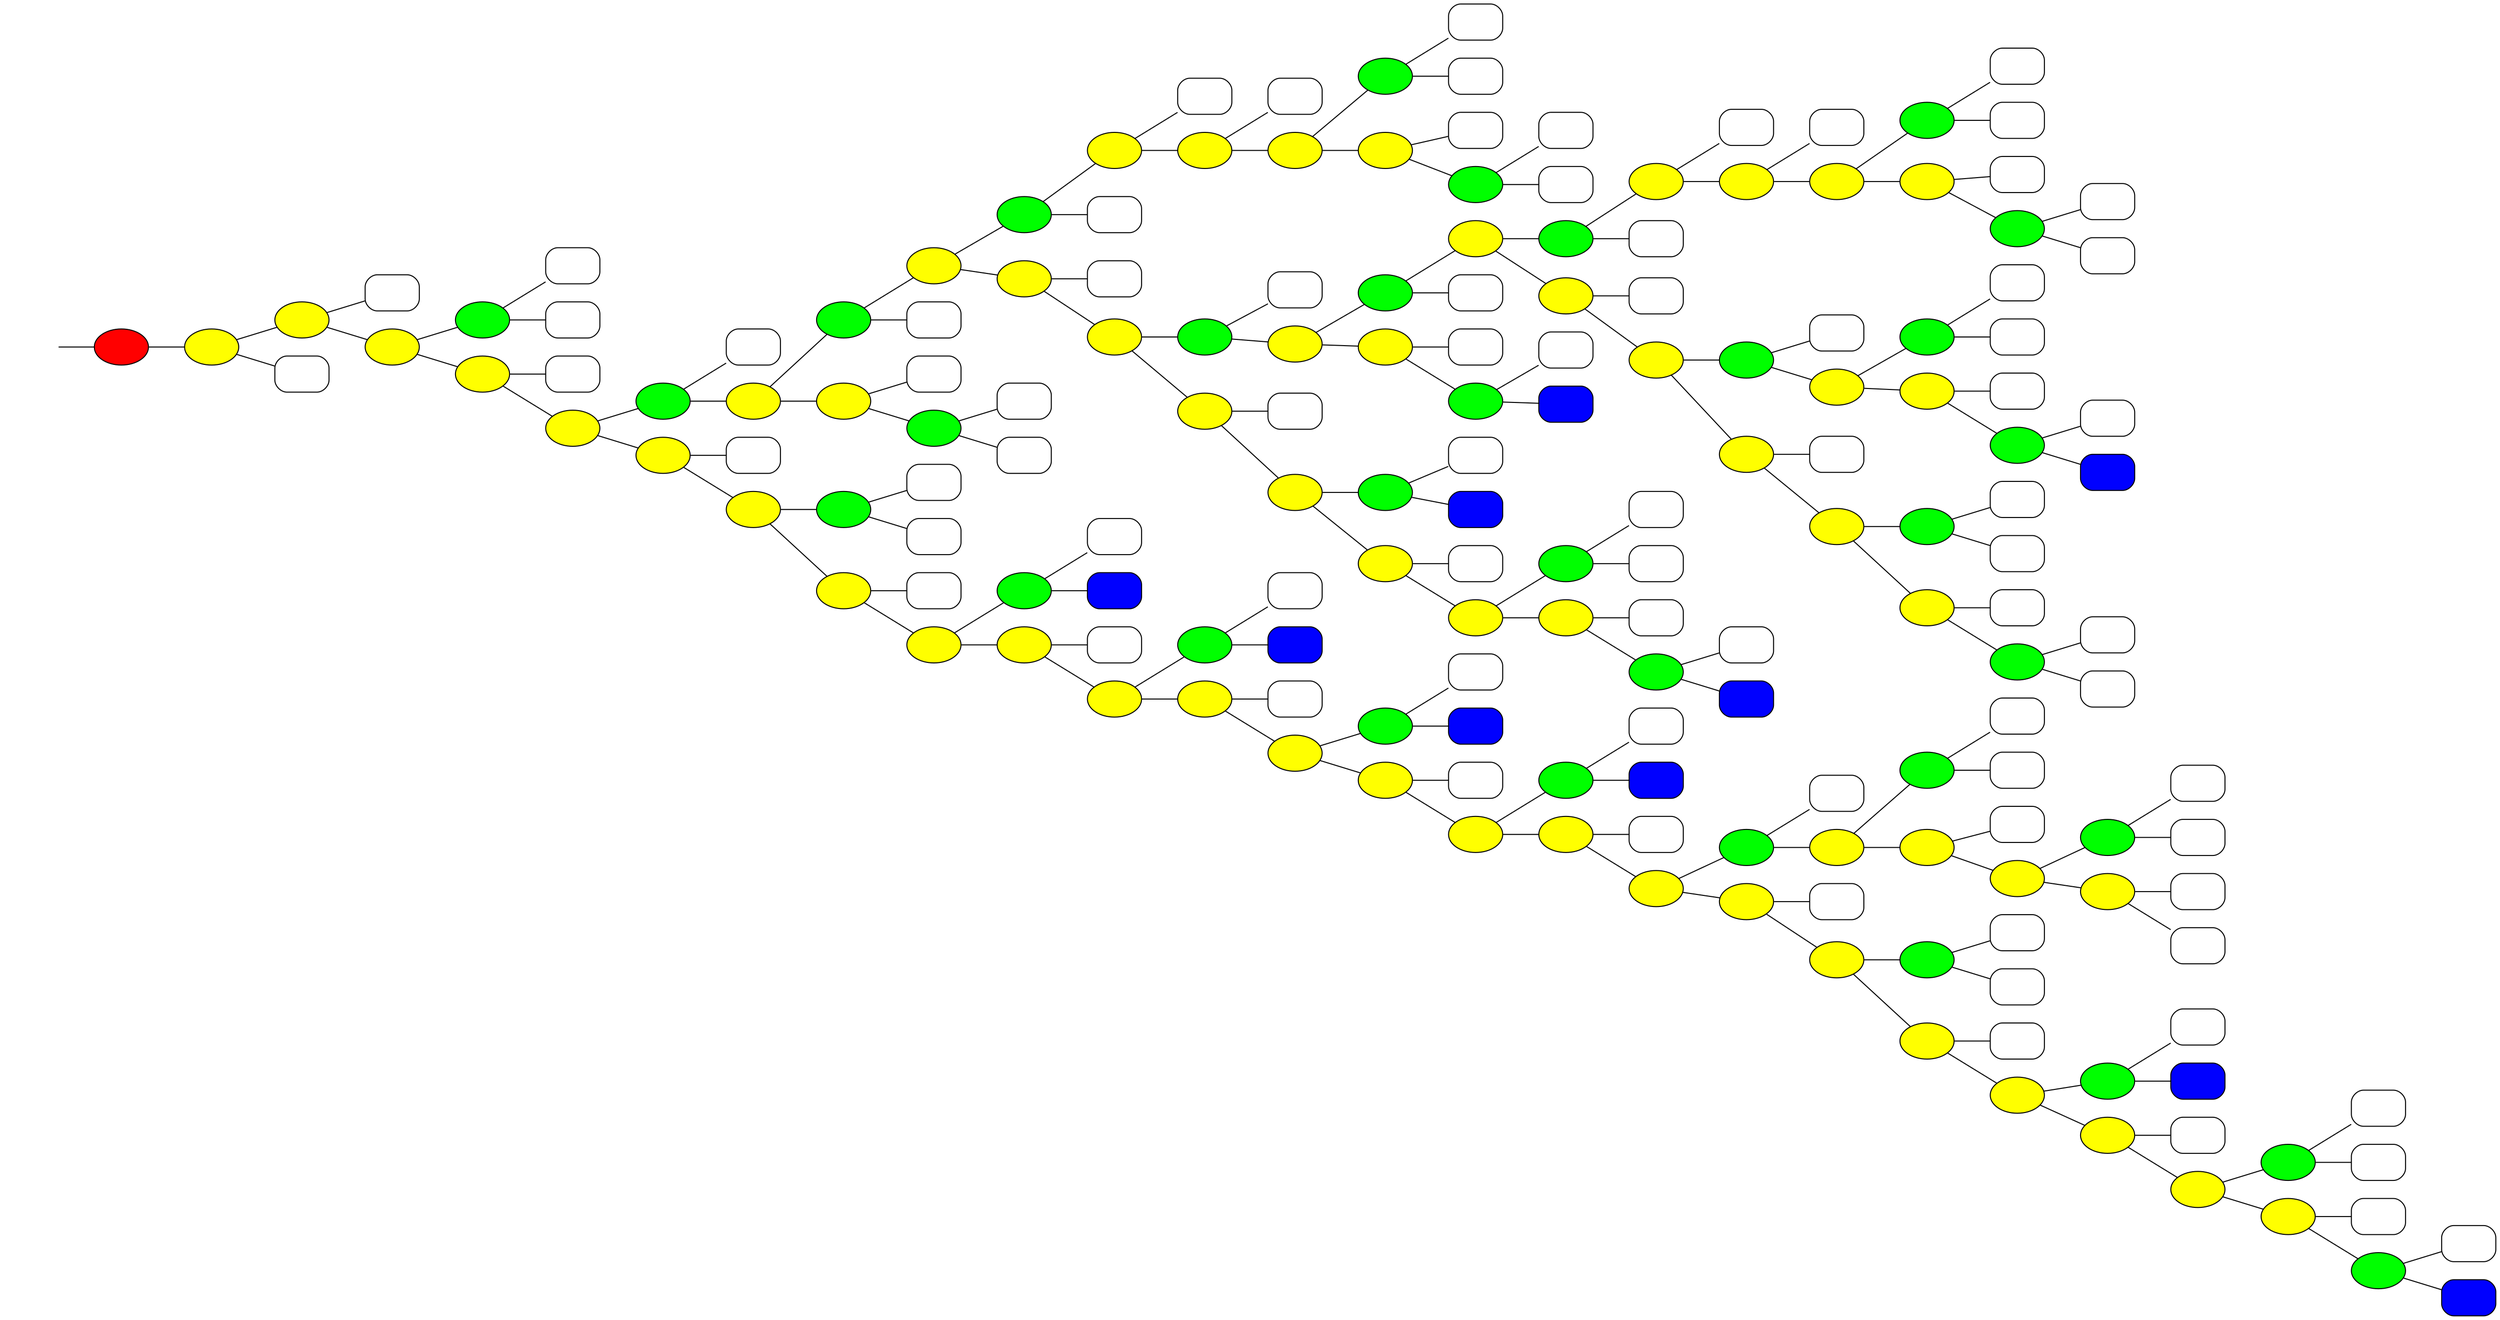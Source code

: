 digraph G { 

                graph [fontname = "STIX Two Math"];
                 node [fontname = "STIX Two Math"];
                 edge [fontname = "STIX Two Math"];
                rankdir=LR;
   node1 [style="filled",fillcolor="red",label=""];
   
   node2 [shape="box",style="rounded",label=""];
   
   node3 [shape="box",style="rounded",label=""];
   
   node4 [shape="box",style="rounded",label=""];
   
   node5 [style="filled",fillcolor="green",label=""];
   
   node6 [shape="box",style="rounded",label=""];
   
   node7 [shape="box",style="rounded",label=""];
   
   node8 [shape="box",style="rounded",label=""];
   
   node9 [shape="box",style="rounded",label=""];
   
   node10 [shape="box",style="rounded",label=""];
   
   node11 [shape="box",style="rounded",label=""];
   
   node12 [style="filled",fillcolor="green",label=""];
   
   node13 [shape="box",style="rounded",label=""];
   
   node14 [shape="box",style="rounded",label=""];
   
   node15 [shape="box",style="rounded",label=""];
   
   node16 [style="filled",fillcolor="green",label=""];
   
   node17 [style="filled",fillcolor="yellow",label=""];
   
   node18 [style="filled",fillcolor="yellow",label=""];
   
   node19 [style="filled",fillcolor="yellow",label=""];
   
   node20 [style="filled",fillcolor="yellow",label=""];
   
   node21 [shape="box",style="rounded",label=""];
   
   node22 [style="filled",fillcolor="green",label=""];
   
   node23 [shape="box",style="rounded",label=""];
   
   node24 [shape="box",style="rounded",label=""];
   
   node25 [shape="box",style="rounded",label=""];
   
   node26 [shape="box",style="rounded",label=""];
   
   node27 [shape="box",style="rounded",label=""];
   
   node28 [shape="box",style="rounded",label=""];
   
   node29 [style="filled",fillcolor="green",label=""];
   
   node30 [shape="box",style="rounded",label=""];
   
   node31 [shape="box",style="rounded",label=""];
   
   node32 [shape="box",style="rounded",label=""];
   
   node33 [style="filled",fillcolor="green",label=""];
   
   node34 [style="filled",fillcolor="yellow",label=""];
   
   node35 [style="filled",fillcolor="yellow",label=""];
   
   node36 [style="filled",fillcolor="yellow",label=""];
   
   node37 [style="filled",fillcolor="yellow",label=""];
   
   node38 [shape="box",style="rounded",label=""];
   
   node39 [style="filled",fillcolor="green",label=""];
   
   node40 [shape="box",style="rounded",label=""];
   
   node41 [shape="box",style="rounded",label=""];
   
   node42 [shape="box",style="rounded",label=""];
   
   node43 [shape="box",style="rounded",label=""];
   
   node44 [style="filled",fillcolor="green",label=""];
   
   node45 [shape="box",style="rounded",label=""];
   
   node46 [shape="box",style="rounded",label=""];
   
   node47 [shape="box",style="filled,rounded",fillcolor="blue",fontcolor="white",label=""];
   
   node48 [style="filled",fillcolor="green",label=""];
   
   node49 [style="filled",fillcolor="yellow",label=""];
   
   node50 [style="filled",fillcolor="yellow",label=""];
   
   node51 [style="filled",fillcolor="green",label=""];
   
   node52 [shape="box",style="rounded",label=""];
   
   node53 [shape="box",style="rounded",label=""];
   
   node54 [shape="box",style="rounded",label=""];
   
   node55 [style="filled",fillcolor="green",label=""];
   
   node56 [shape="box",style="rounded",label=""];
   
   node57 [shape="box",style="rounded",label=""];
   
   node58 [shape="box",style="rounded",label=""];
   
   node59 [style="filled",fillcolor="green",label=""];
   
   node60 [style="filled",fillcolor="yellow",label=""];
   
   node61 [style="filled",fillcolor="yellow",label=""];
   
   node62 [style="filled",fillcolor="yellow",label=""];
   
   node63 [style="filled",fillcolor="yellow",label=""];
   
   node64 [style="filled",fillcolor="yellow",label=""];
   
   node65 [style="filled",fillcolor="yellow",label=""];
   
   node66 [shape="box",style="rounded",label=""];
   
   node67 [style="filled",fillcolor="green",label=""];
   
   node68 [shape="box",style="rounded",label=""];
   
   node69 [shape="box",style="rounded",label=""];
   
   node70 [shape="box",style="filled,rounded",fillcolor="blue",fontcolor="white",label=""];
   
   node71 [style="filled",fillcolor="green",label=""];
   
   node72 [style="filled",fillcolor="yellow",label=""];
   
   node73 [style="filled",fillcolor="yellow",label=""];
   
   node74 [style="filled",fillcolor="green",label=""];
   
   node75 [shape="box",style="rounded",label=""];
   
   node76 [shape="box",style="rounded",label=""];
   
   node77 [shape="box",style="filled,rounded",fillcolor="blue",fontcolor="white",label=""];
   
   node78 [style="filled",fillcolor="green",label=""];
   
   node79 [shape="box",style="rounded",label=""];
   
   node80 [shape="box",style="rounded",label=""];
   
   node81 [shape="box",style="rounded",label=""];
   
   node82 [style="filled",fillcolor="green",label=""];
   
   node83 [shape="box",style="rounded",label=""];
   
   node84 [shape="box",style="rounded",label=""];
   
   node85 [shape="box",style="filled,rounded",fillcolor="blue",fontcolor="white",label=""];
   
   node86 [style="filled",fillcolor="green",label=""];
   
   node87 [style="filled",fillcolor="yellow",label=""];
   
   node88 [style="filled",fillcolor="yellow",label=""];
   
   node89 [style="filled",fillcolor="yellow",label=""];
   
   node90 [style="filled",fillcolor="yellow",label=""];
   
   node91 [style="filled",fillcolor="yellow",label=""];
   
   node92 [style="filled",fillcolor="yellow",label=""];
   
   node93 [style="filled",fillcolor="yellow",label=""];
   
   node94 [style="filled",fillcolor="yellow",label=""];
   
   node95 [shape="box",style="rounded",label=""];
   
   node96 [style="filled",fillcolor="green",label=""];
   
   node97 [shape="box",style="rounded",label=""];
   
   node98 [shape="box",style="rounded",label=""];
   
   node99 [shape="box",style="rounded",label=""];
   
   node100 [style="filled",fillcolor="green",label=""];
   
   node101 [style="filled",fillcolor="yellow",label=""];
   
   node102 [style="filled",fillcolor="yellow",label=""];
   
   node103 [style="filled",fillcolor="green",label=""];
   
   node104 [shape="box",style="rounded",label=""];
   
   node105 [shape="box",style="rounded",label=""];
   
   node106 [shape="box",style="rounded",label=""];
   
   node107 [style="filled",fillcolor="green",label=""];
   
   node108 [shape="box",style="rounded",label=""];
   
   node109 [shape="box",style="rounded",label=""];
   
   node110 [shape="box",style="filled,rounded",fillcolor="blue",fontcolor="white",label=""];
   
   node111 [style="filled",fillcolor="green",label=""];
   
   node112 [shape="box",style="rounded",label=""];
   
   node113 [shape="box",style="rounded",label=""];
   
   node114 [shape="box",style="filled,rounded",fillcolor="blue",fontcolor="white",label=""];
   
   node115 [style="filled",fillcolor="green",label=""];
   
   node116 [shape="box",style="rounded",label=""];
   
   node117 [shape="box",style="rounded",label=""];
   
   node118 [shape="box",style="filled,rounded",fillcolor="blue",fontcolor="white",label=""];
   
   node119 [style="filled",fillcolor="green",label=""];
   
   node120 [shape="box",style="rounded",label=""];
   
   node121 [shape="box",style="rounded",label=""];
   
   node122 [shape="box",style="filled,rounded",fillcolor="blue",fontcolor="white",label=""];
   
   node123 [style="filled",fillcolor="green",label=""];
   
   node124 [shape="box",style="rounded",label=""];
   
   node125 [shape="box",style="rounded",label=""];
   
   node126 [shape="box",style="rounded",label=""];
   
   node127 [shape="box",style="rounded",label=""];
   
   node128 [style="filled",fillcolor="green",label=""];
   
   node129 [shape="box",style="rounded",label=""];
   
   node130 [shape="box",style="rounded",label=""];
   
   node131 [shape="box",style="rounded",label=""];
   
   node132 [style="filled",fillcolor="green",label=""];
   
   node133 [shape="box",style="rounded",label=""];
   
   node134 [shape="box",style="rounded",label=""];
   
   node135 [style="filled",fillcolor="yellow",label=""];
   
   node136 [style="filled",fillcolor="yellow",label=""];
   
   node137 [style="filled",fillcolor="yellow",label=""];
   
   node138 [style="filled",fillcolor="yellow",label=""];
   
   node139 [style="filled",fillcolor="green",label=""];
   
   node140 [shape="box",style="rounded",label=""];
   
   node141 [shape="box",style="rounded",label=""];
   
   node142 [shape="box",style="rounded",label=""];
   
   node143 [style="filled",fillcolor="green",label=""];
   
   node144 [shape="box",style="rounded",label=""];
   
   node145 [shape="box",style="rounded",label=""];
   
   node146 [shape="box",style="filled,rounded",fillcolor="blue",fontcolor="white",label=""];
   
   node147 [style="filled",fillcolor="green",label=""];
   
   node148 [shape="box",style="rounded",label=""];
   
   node149 [shape="box",style="rounded",label=""];
   
   node150 [shape="box",style="rounded",label=""];
   
   node151 [style="filled",fillcolor="green",label=""];
   
   node152 [shape="box",style="rounded",label=""];
   
   node153 [shape="box",style="rounded",label=""];
   
   node154 [shape="box",style="filled,rounded",fillcolor="blue",fontcolor="white",label=""];
   
   node155 [style="filled",fillcolor="green",label=""];
   
   node156 [style="filled",fillcolor="yellow",label=""];
   
   node157 [style="filled",fillcolor="yellow",label=""];
   
   node158 [style="filled",fillcolor="yellow",label=""];
   
   node159 [style="filled",fillcolor="yellow",label=""];
   
   node160 [style="filled",fillcolor="yellow",label=""];
   
   node161 [style="filled",fillcolor="yellow",label=""];
   
   node162 [style="filled",fillcolor="yellow",label=""];
   
   node163 [style="filled",fillcolor="yellow",label=""];
   
   node164 [style="filled",fillcolor="yellow",label=""];
   
   node165 [style="filled",fillcolor="yellow",label=""];
   
   node166 [style="filled",fillcolor="yellow",label=""];
   
   node167 [style="filled",fillcolor="yellow",label=""];
   
   node168 [style="filled",fillcolor="yellow",label=""];
   
   node169 [style="filled",fillcolor="yellow",label=""];
   
   node170 [style="filled",fillcolor="yellow",label=""];
   
   node171 [style="filled",fillcolor="yellow",label=""];
   
   node172 [style="filled",fillcolor="yellow",label=""];
   
   node173 [style="filled",fillcolor="yellow",label=""];
   
   node174 [style="filled",fillcolor="yellow",label=""];
   
   node175 [style="filled",fillcolor="yellow",label=""];
   
   node176 [style="filled",fillcolor="yellow",label=""];
   
   node177 [style="filled",fillcolor="yellow",label=""];
   
   node178 [style="filled",fillcolor="yellow",label=""];
   
   node179 [shape="box",style="rounded",label=""];
   
   node180 [style="filled",fillcolor="yellow",label=""];
   
   node181 [shape="none",label=""];
   
   node1->node180 [arrowhead="none"];
   node5->node3 [arrowhead="none"];
   node5->node4 [arrowhead="none"];
   node12->node10 [arrowhead="none"];
   node12->node11 [arrowhead="none"];
   node16->node14 [arrowhead="none"];
   node16->node15 [arrowhead="none"];
   node17->node13 [arrowhead="none"];
   node17->node16 [arrowhead="none"];
   node18->node12 [arrowhead="none"];
   node18->node17 [arrowhead="none"];
   node19->node9 [arrowhead="none"];
   node19->node18 [arrowhead="none"];
   node20->node8 [arrowhead="none"];
   node20->node19 [arrowhead="none"];
   node22->node20 [arrowhead="none"];
   node22->node21 [arrowhead="none"];
   node29->node27 [arrowhead="none"];
   node29->node28 [arrowhead="none"];
   node33->node31 [arrowhead="none"];
   node33->node32 [arrowhead="none"];
   node34->node30 [arrowhead="none"];
   node34->node33 [arrowhead="none"];
   node35->node29 [arrowhead="none"];
   node35->node34 [arrowhead="none"];
   node36->node26 [arrowhead="none"];
   node36->node35 [arrowhead="none"];
   node37->node25 [arrowhead="none"];
   node37->node36 [arrowhead="none"];
   node39->node37 [arrowhead="none"];
   node39->node38 [arrowhead="none"];
   node44->node42 [arrowhead="none"];
   node44->node43 [arrowhead="none"];
   node48->node46 [arrowhead="none"];
   node48->node47 [arrowhead="none"];
   node49->node45 [arrowhead="none"];
   node49->node48 [arrowhead="none"];
   node50->node44 [arrowhead="none"];
   node50->node49 [arrowhead="none"];
   node51->node41 [arrowhead="none"];
   node51->node50 [arrowhead="none"];
   node55->node53 [arrowhead="none"];
   node55->node54 [arrowhead="none"];
   node59->node57 [arrowhead="none"];
   node59->node58 [arrowhead="none"];
   node60->node56 [arrowhead="none"];
   node60->node59 [arrowhead="none"];
   node61->node55 [arrowhead="none"];
   node61->node60 [arrowhead="none"];
   node62->node52 [arrowhead="none"];
   node62->node61 [arrowhead="none"];
   node63->node51 [arrowhead="none"];
   node63->node62 [arrowhead="none"];
   node64->node40 [arrowhead="none"];
   node64->node63 [arrowhead="none"];
   node65->node39 [arrowhead="none"];
   node65->node64 [arrowhead="none"];
   node67->node65 [arrowhead="none"];
   node67->node66 [arrowhead="none"];
   node71->node69 [arrowhead="none"];
   node71->node70 [arrowhead="none"];
   node72->node68 [arrowhead="none"];
   node72->node71 [arrowhead="none"];
   node73->node67 [arrowhead="none"];
   node73->node72 [arrowhead="none"];
   node74->node24 [arrowhead="none"];
   node74->node73 [arrowhead="none"];
   node78->node76 [arrowhead="none"];
   node78->node77 [arrowhead="none"];
   node82->node80 [arrowhead="none"];
   node82->node81 [arrowhead="none"];
   node86->node84 [arrowhead="none"];
   node86->node85 [arrowhead="none"];
   node87->node83 [arrowhead="none"];
   node87->node86 [arrowhead="none"];
   node88->node82 [arrowhead="none"];
   node88->node87 [arrowhead="none"];
   node89->node79 [arrowhead="none"];
   node89->node88 [arrowhead="none"];
   node90->node78 [arrowhead="none"];
   node90->node89 [arrowhead="none"];
   node91->node75 [arrowhead="none"];
   node91->node90 [arrowhead="none"];
   node92->node74 [arrowhead="none"];
   node92->node91 [arrowhead="none"];
   node93->node23 [arrowhead="none"];
   node93->node92 [arrowhead="none"];
   node94->node22 [arrowhead="none"];
   node94->node93 [arrowhead="none"];
   node96->node94 [arrowhead="none"];
   node96->node95 [arrowhead="none"];
   node100->node98 [arrowhead="none"];
   node100->node99 [arrowhead="none"];
   node101->node97 [arrowhead="none"];
   node101->node100 [arrowhead="none"];
   node102->node96 [arrowhead="none"];
   node102->node101 [arrowhead="none"];
   node103->node7 [arrowhead="none"];
   node103->node102 [arrowhead="none"];
   node107->node105 [arrowhead="none"];
   node107->node106 [arrowhead="none"];
   node111->node109 [arrowhead="none"];
   node111->node110 [arrowhead="none"];
   node115->node113 [arrowhead="none"];
   node115->node114 [arrowhead="none"];
   node119->node117 [arrowhead="none"];
   node119->node118 [arrowhead="none"];
   node123->node121 [arrowhead="none"];
   node123->node122 [arrowhead="none"];
   node128->node126 [arrowhead="none"];
   node128->node127 [arrowhead="none"];
   node132->node130 [arrowhead="none"];
   node132->node131 [arrowhead="none"];
   node135->node133 [arrowhead="none"];
   node135->node134 [arrowhead="none"];
   node136->node132 [arrowhead="none"];
   node136->node135 [arrowhead="none"];
   node137->node129 [arrowhead="none"];
   node137->node136 [arrowhead="none"];
   node138->node128 [arrowhead="none"];
   node138->node137 [arrowhead="none"];
   node139->node125 [arrowhead="none"];
   node139->node138 [arrowhead="none"];
   node143->node141 [arrowhead="none"];
   node143->node142 [arrowhead="none"];
   node147->node145 [arrowhead="none"];
   node147->node146 [arrowhead="none"];
   node151->node149 [arrowhead="none"];
   node151->node150 [arrowhead="none"];
   node155->node153 [arrowhead="none"];
   node155->node154 [arrowhead="none"];
   node156->node152 [arrowhead="none"];
   node156->node155 [arrowhead="none"];
   node157->node151 [arrowhead="none"];
   node157->node156 [arrowhead="none"];
   node158->node148 [arrowhead="none"];
   node158->node157 [arrowhead="none"];
   node159->node147 [arrowhead="none"];
   node159->node158 [arrowhead="none"];
   node160->node144 [arrowhead="none"];
   node160->node159 [arrowhead="none"];
   node161->node143 [arrowhead="none"];
   node161->node160 [arrowhead="none"];
   node162->node140 [arrowhead="none"];
   node162->node161 [arrowhead="none"];
   node163->node139 [arrowhead="none"];
   node163->node162 [arrowhead="none"];
   node164->node124 [arrowhead="none"];
   node164->node163 [arrowhead="none"];
   node165->node123 [arrowhead="none"];
   node165->node164 [arrowhead="none"];
   node166->node120 [arrowhead="none"];
   node166->node165 [arrowhead="none"];
   node167->node119 [arrowhead="none"];
   node167->node166 [arrowhead="none"];
   node168->node116 [arrowhead="none"];
   node168->node167 [arrowhead="none"];
   node169->node115 [arrowhead="none"];
   node169->node168 [arrowhead="none"];
   node170->node112 [arrowhead="none"];
   node170->node169 [arrowhead="none"];
   node171->node111 [arrowhead="none"];
   node171->node170 [arrowhead="none"];
   node172->node108 [arrowhead="none"];
   node172->node171 [arrowhead="none"];
   node173->node107 [arrowhead="none"];
   node173->node172 [arrowhead="none"];
   node174->node104 [arrowhead="none"];
   node174->node173 [arrowhead="none"];
   node175->node103 [arrowhead="none"];
   node175->node174 [arrowhead="none"];
   node176->node6 [arrowhead="none"];
   node176->node175 [arrowhead="none"];
   node177->node5 [arrowhead="none"];
   node177->node176 [arrowhead="none"];
   node178->node2 [arrowhead="none"];
   node178->node177 [arrowhead="none"];
   node180->node178 [arrowhead="none"];
   node180->node179 [arrowhead="none"];
   node181->node1 [arrowhead="none"];
   }